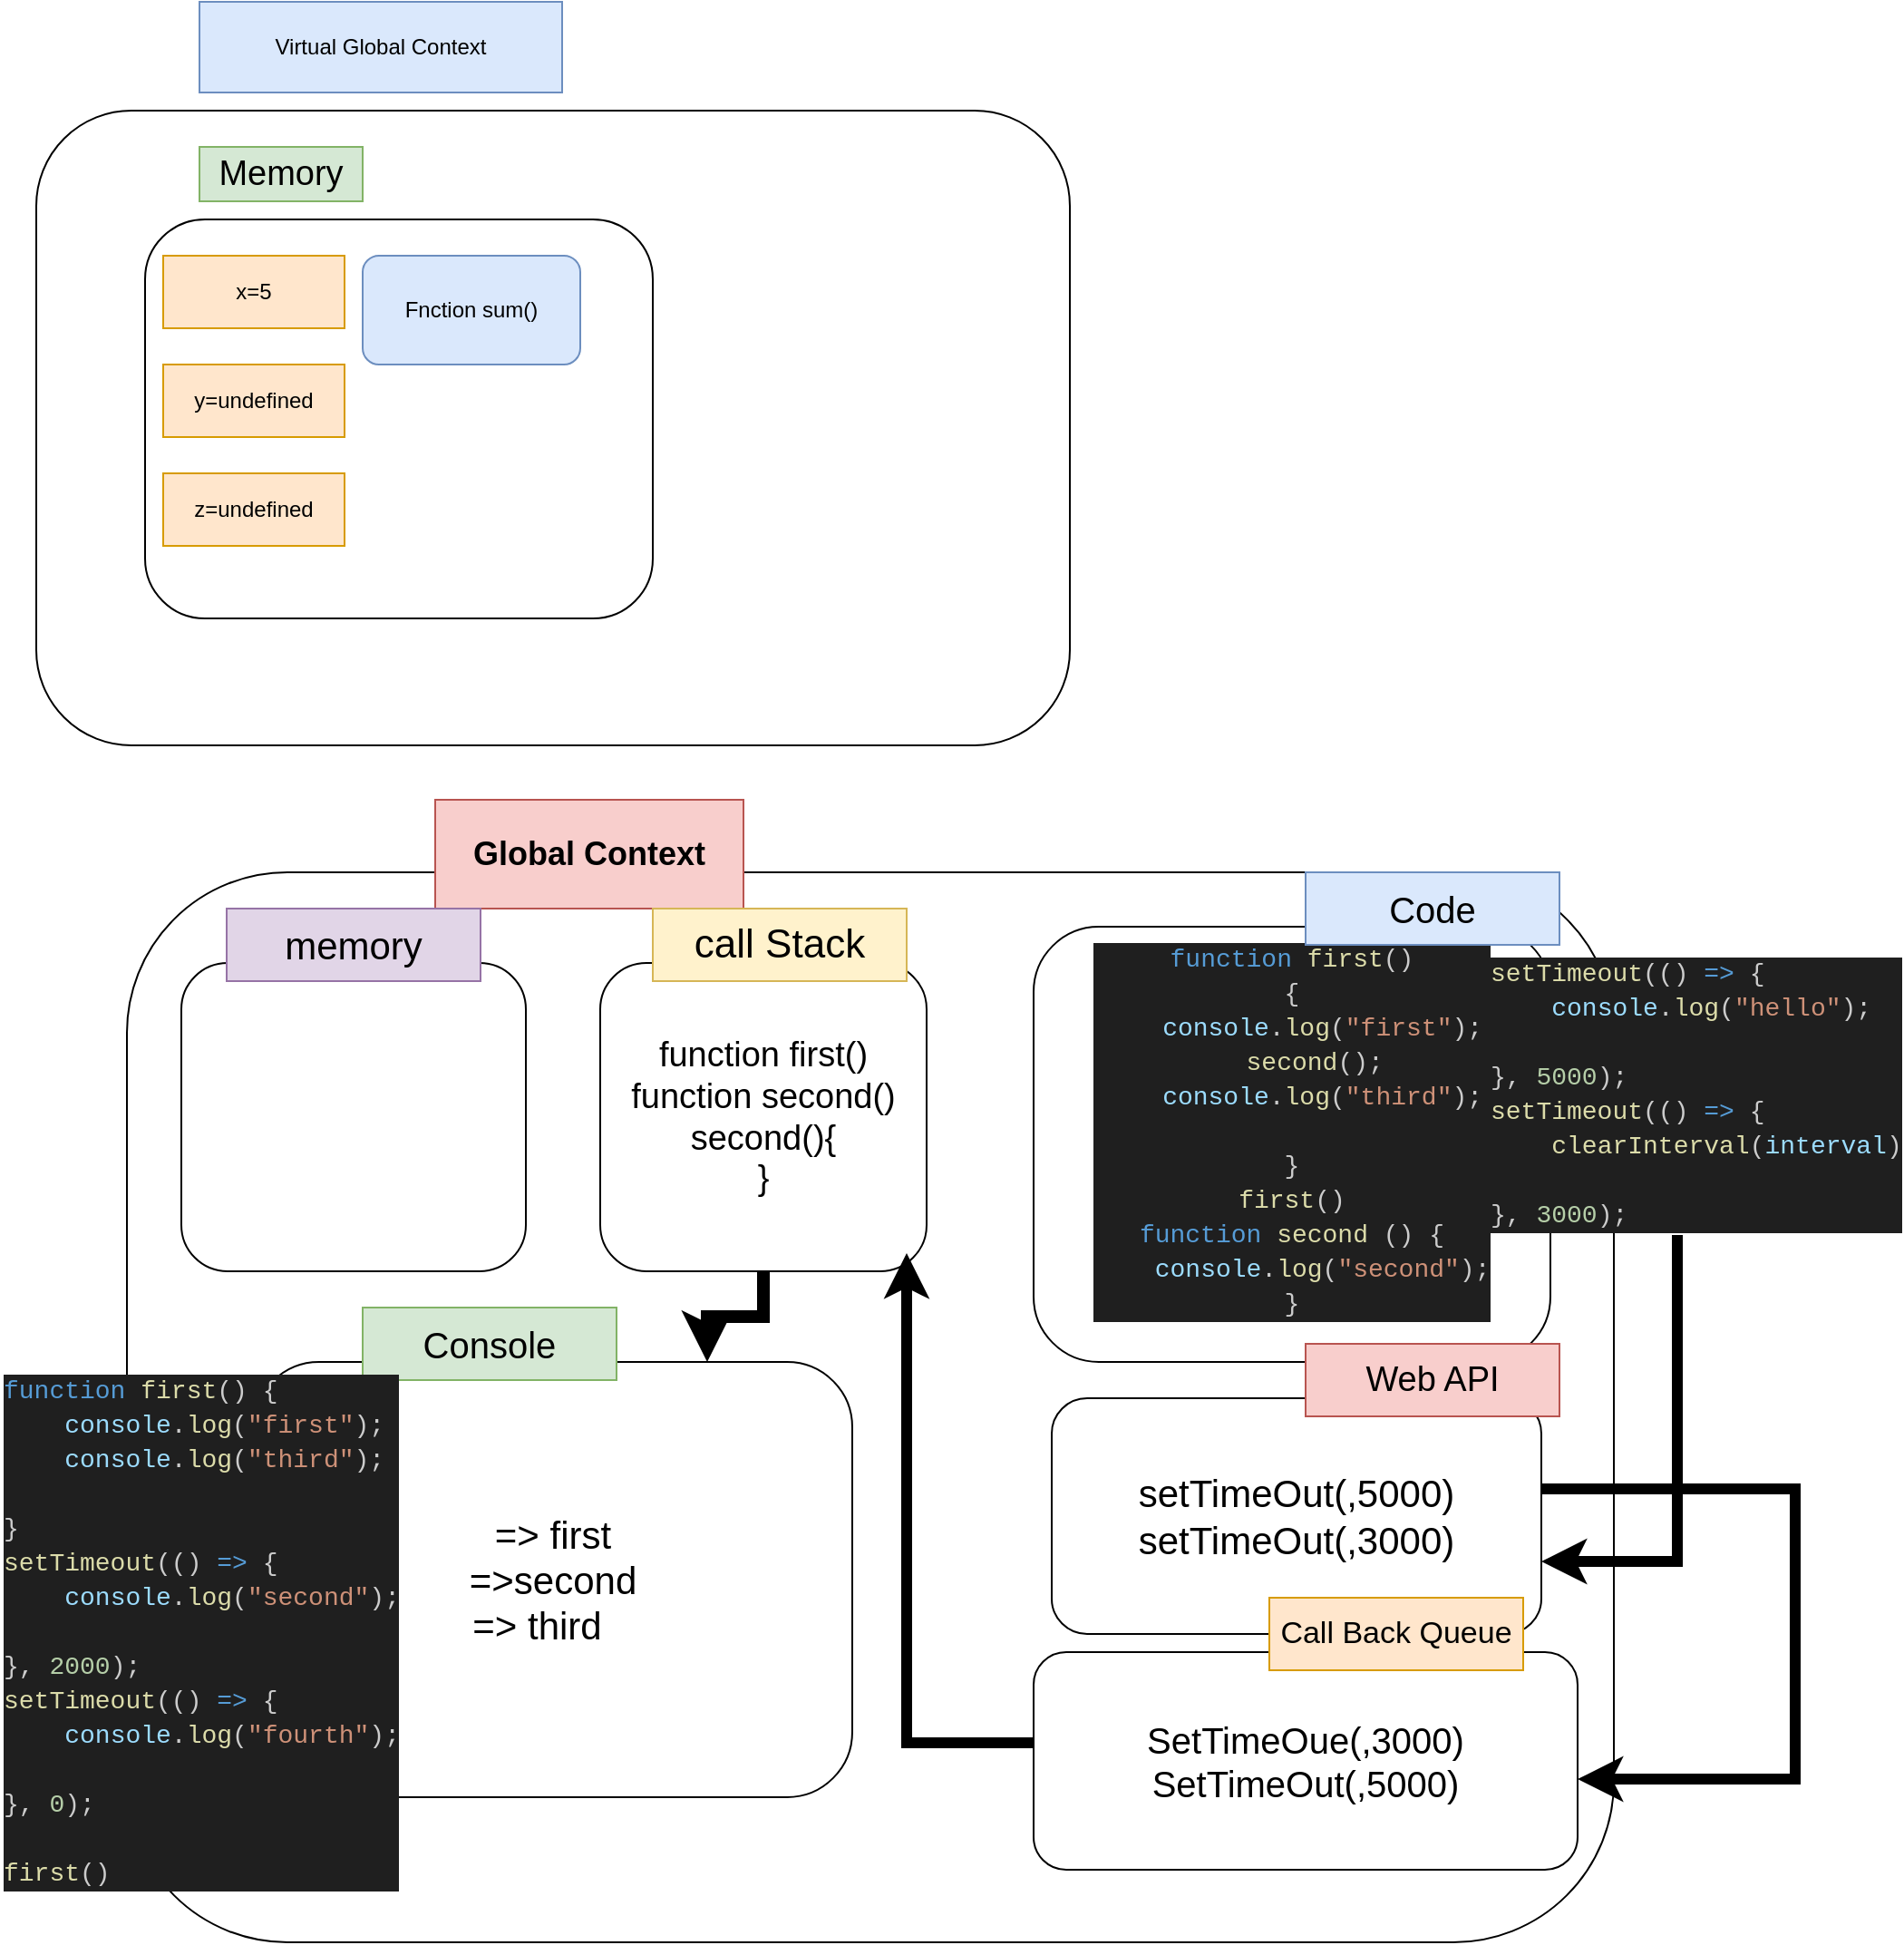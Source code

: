 <mxfile version="24.7.7">
  <diagram name="Page-1" id="S9cPz_MaTraW5SOC6wOS">
    <mxGraphModel dx="1050" dy="530" grid="1" gridSize="10" guides="1" tooltips="1" connect="1" arrows="1" fold="1" page="1" pageScale="1" pageWidth="2339" pageHeight="3300" math="0" shadow="0">
      <root>
        <mxCell id="0" />
        <mxCell id="1" parent="0" />
        <mxCell id="z9YWBfsLNNfRjljWT8vV-1" value="" style="rounded=1;whiteSpace=wrap;html=1;" vertex="1" parent="1">
          <mxGeometry x="170" y="90" width="570" height="350" as="geometry" />
        </mxCell>
        <mxCell id="z9YWBfsLNNfRjljWT8vV-2" value="Virtual Global Context" style="text;html=1;align=center;verticalAlign=middle;whiteSpace=wrap;rounded=0;fillColor=#dae8fc;strokeColor=#6c8ebf;" vertex="1" parent="1">
          <mxGeometry x="260" y="30" width="200" height="50" as="geometry" />
        </mxCell>
        <mxCell id="z9YWBfsLNNfRjljWT8vV-3" value="" style="rounded=1;whiteSpace=wrap;html=1;" vertex="1" parent="1">
          <mxGeometry x="230" y="150" width="280" height="220" as="geometry" />
        </mxCell>
        <mxCell id="z9YWBfsLNNfRjljWT8vV-4" value="&lt;font style=&quot;font-size: 19px;&quot;&gt;Memory&lt;/font&gt;" style="text;html=1;align=center;verticalAlign=middle;whiteSpace=wrap;rounded=0;fillColor=#d5e8d4;strokeColor=#82b366;" vertex="1" parent="1">
          <mxGeometry x="260" y="110" width="90" height="30" as="geometry" />
        </mxCell>
        <mxCell id="z9YWBfsLNNfRjljWT8vV-5" value="x=5" style="text;html=1;align=center;verticalAlign=middle;whiteSpace=wrap;rounded=0;fillColor=#ffe6cc;strokeColor=#d79b00;" vertex="1" parent="1">
          <mxGeometry x="240" y="170" width="100" height="40" as="geometry" />
        </mxCell>
        <mxCell id="z9YWBfsLNNfRjljWT8vV-6" value="y=undefined" style="text;html=1;align=center;verticalAlign=middle;whiteSpace=wrap;rounded=0;fillColor=#ffe6cc;strokeColor=#d79b00;" vertex="1" parent="1">
          <mxGeometry x="240" y="230" width="100" height="40" as="geometry" />
        </mxCell>
        <mxCell id="z9YWBfsLNNfRjljWT8vV-7" value="z=undefined" style="text;html=1;align=center;verticalAlign=middle;whiteSpace=wrap;rounded=0;fillColor=#ffe6cc;strokeColor=#d79b00;" vertex="1" parent="1">
          <mxGeometry x="240" y="290" width="100" height="40" as="geometry" />
        </mxCell>
        <mxCell id="z9YWBfsLNNfRjljWT8vV-8" value="Fnction sum()" style="rounded=1;whiteSpace=wrap;html=1;fillColor=#dae8fc;strokeColor=#6c8ebf;" vertex="1" parent="1">
          <mxGeometry x="350" y="170" width="120" height="60" as="geometry" />
        </mxCell>
        <mxCell id="z9YWBfsLNNfRjljWT8vV-9" value="" style="rounded=1;whiteSpace=wrap;html=1;" vertex="1" parent="1">
          <mxGeometry x="220" y="510" width="820" height="590" as="geometry" />
        </mxCell>
        <mxCell id="z9YWBfsLNNfRjljWT8vV-10" value="&lt;font style=&quot;font-size: 18px;&quot;&gt;&lt;b&gt;Global Context&lt;/b&gt;&lt;/font&gt;" style="text;html=1;align=center;verticalAlign=middle;whiteSpace=wrap;rounded=0;fillColor=#f8cecc;strokeColor=#b85450;" vertex="1" parent="1">
          <mxGeometry x="390" y="470" width="170" height="60" as="geometry" />
        </mxCell>
        <mxCell id="z9YWBfsLNNfRjljWT8vV-11" value="" style="rounded=1;whiteSpace=wrap;html=1;" vertex="1" parent="1">
          <mxGeometry x="250" y="560" width="190" height="170" as="geometry" />
        </mxCell>
        <mxCell id="z9YWBfsLNNfRjljWT8vV-27" style="edgeStyle=orthogonalEdgeStyle;rounded=0;orthogonalLoop=1;jettySize=auto;html=1;strokeWidth=7;" edge="1" parent="1" source="z9YWBfsLNNfRjljWT8vV-12" target="z9YWBfsLNNfRjljWT8vV-16">
          <mxGeometry relative="1" as="geometry">
            <Array as="points">
              <mxPoint x="571" y="755" />
              <mxPoint x="540" y="755" />
            </Array>
          </mxGeometry>
        </mxCell>
        <mxCell id="z9YWBfsLNNfRjljWT8vV-12" value="&lt;font style=&quot;font-size: 19px;&quot;&gt;function first()&lt;/font&gt;&lt;div&gt;&lt;font style=&quot;font-size: 19px;&quot;&gt;function second()&lt;/font&gt;&lt;/div&gt;&lt;div&gt;&lt;font style=&quot;font-size: 19px;&quot;&gt;second(){&lt;br&gt;}&lt;/font&gt;&lt;/div&gt;" style="rounded=1;whiteSpace=wrap;html=1;" vertex="1" parent="1">
          <mxGeometry x="481" y="560" width="180" height="170" as="geometry" />
        </mxCell>
        <mxCell id="z9YWBfsLNNfRjljWT8vV-13" value="&#xa;&lt;div style=&quot;color: #cccccc;background-color: #1f1f1f;font-family: Consolas, &#39;Courier New&#39;, monospace;font-weight: normal;font-size: 14px;line-height: 19px;white-space: pre;&quot;&gt;&lt;div&gt;&lt;span style=&quot;color: #569cd6;&quot;&gt;function&lt;/span&gt;&lt;span style=&quot;color: #cccccc;&quot;&gt; &lt;/span&gt;&lt;span style=&quot;color: #dcdcaa;&quot;&gt;first&lt;/span&gt;&lt;span style=&quot;color: #cccccc;&quot;&gt;()&lt;/span&gt;&lt;/div&gt;&lt;div&gt;&lt;span style=&quot;color: #cccccc;&quot;&gt;{&lt;/span&gt;&lt;/div&gt;&lt;div&gt;&lt;span style=&quot;color: #cccccc;&quot;&gt;&amp;nbsp; &amp;nbsp; &lt;/span&gt;&lt;span style=&quot;color: #9cdcfe;&quot;&gt;console&lt;/span&gt;&lt;span style=&quot;color: #cccccc;&quot;&gt;.&lt;/span&gt;&lt;span style=&quot;color: #dcdcaa;&quot;&gt;log&lt;/span&gt;&lt;span style=&quot;color: #cccccc;&quot;&gt;(&lt;/span&gt;&lt;span style=&quot;color: #ce9178;&quot;&gt;&quot;first&quot;&lt;/span&gt;&lt;span style=&quot;color: #cccccc;&quot;&gt;);&lt;/span&gt;&lt;/div&gt;&lt;div&gt;&lt;span style=&quot;color: #cccccc;&quot;&gt;&amp;nbsp; &amp;nbsp; &amp;nbsp;&lt;/span&gt;&lt;span style=&quot;color: #dcdcaa;&quot;&gt;second&lt;/span&gt;&lt;span style=&quot;color: #cccccc;&quot;&gt;(); &amp;nbsp;&lt;/span&gt;&lt;/div&gt;&lt;div&gt;&lt;span style=&quot;color: #cccccc;&quot;&gt;&amp;nbsp; &amp;nbsp; &lt;/span&gt;&lt;span style=&quot;color: #9cdcfe;&quot;&gt;console&lt;/span&gt;&lt;span style=&quot;color: #cccccc;&quot;&gt;.&lt;/span&gt;&lt;span style=&quot;color: #dcdcaa;&quot;&gt;log&lt;/span&gt;&lt;span style=&quot;color: #cccccc;&quot;&gt;(&lt;/span&gt;&lt;span style=&quot;color: #ce9178;&quot;&gt;&quot;third&quot;&lt;/span&gt;&lt;span style=&quot;color: #cccccc;&quot;&gt;);&lt;/span&gt;&lt;/div&gt;&lt;div&gt;&lt;span style=&quot;color: #cccccc;&quot;&gt;&amp;nbsp; &amp;nbsp; &lt;/span&gt;&lt;/div&gt;&lt;div&gt;&lt;span style=&quot;color: #cccccc;&quot;&gt;}&lt;/span&gt;&lt;/div&gt;&lt;div&gt;&lt;span style=&quot;color: #dcdcaa;&quot;&gt;first&lt;/span&gt;&lt;span style=&quot;color: #cccccc;&quot;&gt;()&lt;/span&gt;&lt;/div&gt;&lt;div&gt;&lt;span style=&quot;color: #569cd6;&quot;&gt;function&lt;/span&gt;&lt;span style=&quot;color: #cccccc;&quot;&gt; &lt;/span&gt;&lt;span style=&quot;color: #dcdcaa;&quot;&gt;second&lt;/span&gt;&lt;span style=&quot;color: #cccccc;&quot;&gt; () {&lt;/span&gt;&lt;/div&gt;&lt;div&gt;&lt;span style=&quot;color: #cccccc;&quot;&gt;&amp;nbsp; &amp;nbsp; &lt;/span&gt;&lt;span style=&quot;color: #9cdcfe;&quot;&gt;console&lt;/span&gt;&lt;span style=&quot;color: #cccccc;&quot;&gt;.&lt;/span&gt;&lt;span style=&quot;color: #dcdcaa;&quot;&gt;log&lt;/span&gt;&lt;span style=&quot;color: #cccccc;&quot;&gt;(&lt;/span&gt;&lt;span style=&quot;color: #ce9178;&quot;&gt;&quot;second&quot;&lt;/span&gt;&lt;span style=&quot;color: #cccccc;&quot;&gt;);&lt;/span&gt;&lt;/div&gt;&lt;div&gt;&lt;span style=&quot;color: #cccccc;&quot;&gt;}&lt;/span&gt;&lt;/div&gt;&lt;/div&gt;&#xa;&#xa;" style="rounded=1;whiteSpace=wrap;html=1;" vertex="1" parent="1">
          <mxGeometry x="720" y="540" width="285" height="240" as="geometry" />
        </mxCell>
        <mxCell id="z9YWBfsLNNfRjljWT8vV-25" style="edgeStyle=orthogonalEdgeStyle;rounded=0;orthogonalLoop=1;jettySize=auto;html=1;strokeWidth=6;" edge="1" parent="1" source="z9YWBfsLNNfRjljWT8vV-14" target="z9YWBfsLNNfRjljWT8vV-15">
          <mxGeometry relative="1" as="geometry">
            <Array as="points">
              <mxPoint x="1140" y="850" />
              <mxPoint x="1140" y="1010" />
            </Array>
          </mxGeometry>
        </mxCell>
        <mxCell id="z9YWBfsLNNfRjljWT8vV-14" value="&lt;span style=&quot;font-size: 21px;&quot;&gt;setTimeOut(,5000)&lt;/span&gt;&lt;br&gt;&lt;div&gt;&lt;span style=&quot;font-size: 21px;&quot;&gt;setTimeOut(,3000)&lt;/span&gt;&lt;/div&gt;" style="rounded=1;whiteSpace=wrap;html=1;" vertex="1" parent="1">
          <mxGeometry x="730" y="800" width="270" height="130" as="geometry" />
        </mxCell>
        <mxCell id="z9YWBfsLNNfRjljWT8vV-26" style="edgeStyle=orthogonalEdgeStyle;rounded=0;orthogonalLoop=1;jettySize=auto;html=1;exitX=0.001;exitY=0.43;exitDx=0;exitDy=0;exitPerimeter=0;strokeWidth=6;" edge="1" parent="1" source="z9YWBfsLNNfRjljWT8vV-15">
          <mxGeometry relative="1" as="geometry">
            <mxPoint x="710" y="990" as="sourcePoint" />
            <mxPoint x="650" y="720" as="targetPoint" />
            <Array as="points">
              <mxPoint x="720" y="990" />
              <mxPoint x="650" y="990" />
            </Array>
          </mxGeometry>
        </mxCell>
        <mxCell id="z9YWBfsLNNfRjljWT8vV-15" value="&lt;font style=&quot;font-size: 20px;&quot;&gt;SetTimeOue(,3000)&lt;/font&gt;&lt;div&gt;&lt;font style=&quot;font-size: 20px;&quot;&gt;SetTimeOut(,5000)&lt;/font&gt;&lt;/div&gt;" style="rounded=1;whiteSpace=wrap;html=1;" vertex="1" parent="1">
          <mxGeometry x="720" y="940" width="300" height="120" as="geometry" />
        </mxCell>
        <mxCell id="z9YWBfsLNNfRjljWT8vV-16" value="&lt;font style=&quot;font-size: 21px;&quot;&gt;=&amp;gt; first&lt;/font&gt;&lt;div&gt;&lt;font style=&quot;font-size: 21px;&quot;&gt;=&amp;gt;second&lt;/font&gt;&lt;/div&gt;&lt;div&gt;&lt;font style=&quot;font-size: 21px;&quot;&gt;=&amp;gt; third&amp;nbsp; &amp;nbsp;&lt;/font&gt;&lt;/div&gt;" style="rounded=1;whiteSpace=wrap;html=1;" vertex="1" parent="1">
          <mxGeometry x="290" y="780" width="330" height="240" as="geometry" />
        </mxCell>
        <mxCell id="z9YWBfsLNNfRjljWT8vV-17" value="&lt;font style=&quot;font-size: 20px;&quot;&gt;Code&lt;/font&gt;" style="text;html=1;align=center;verticalAlign=middle;whiteSpace=wrap;rounded=0;fillColor=#dae8fc;strokeColor=#6c8ebf;" vertex="1" parent="1">
          <mxGeometry x="870" y="510" width="140" height="40" as="geometry" />
        </mxCell>
        <mxCell id="z9YWBfsLNNfRjljWT8vV-18" value="&lt;font style=&quot;font-size: 22px;&quot;&gt;call Stack&lt;/font&gt;" style="text;html=1;align=center;verticalAlign=middle;whiteSpace=wrap;rounded=0;fillColor=#fff2cc;strokeColor=#d6b656;" vertex="1" parent="1">
          <mxGeometry x="510" y="530" width="140" height="40" as="geometry" />
        </mxCell>
        <mxCell id="z9YWBfsLNNfRjljWT8vV-19" value="&lt;font style=&quot;font-size: 21px;&quot;&gt;memory&lt;/font&gt;" style="text;html=1;align=center;verticalAlign=middle;whiteSpace=wrap;rounded=0;fillColor=#e1d5e7;strokeColor=#9673a6;" vertex="1" parent="1">
          <mxGeometry x="275" y="530" width="140" height="40" as="geometry" />
        </mxCell>
        <mxCell id="z9YWBfsLNNfRjljWT8vV-20" value="&lt;font style=&quot;font-size: 19px;&quot;&gt;Web API&lt;/font&gt;" style="text;html=1;align=center;verticalAlign=middle;whiteSpace=wrap;rounded=0;fillColor=#f8cecc;strokeColor=#b85450;" vertex="1" parent="1">
          <mxGeometry x="870" y="770" width="140" height="40" as="geometry" />
        </mxCell>
        <mxCell id="z9YWBfsLNNfRjljWT8vV-21" value="&lt;font style=&quot;font-size: 17px;&quot;&gt;Call Back Queue&lt;/font&gt;" style="text;html=1;align=center;verticalAlign=middle;whiteSpace=wrap;rounded=0;fillColor=#ffe6cc;strokeColor=#d79b00;" vertex="1" parent="1">
          <mxGeometry x="850" y="910" width="140" height="40" as="geometry" />
        </mxCell>
        <mxCell id="z9YWBfsLNNfRjljWT8vV-22" value="&lt;font style=&quot;font-size: 20px;&quot;&gt;Console&lt;/font&gt;" style="text;html=1;align=center;verticalAlign=middle;whiteSpace=wrap;rounded=0;fillColor=#d5e8d4;strokeColor=#82b366;" vertex="1" parent="1">
          <mxGeometry x="350" y="750" width="140" height="40" as="geometry" />
        </mxCell>
        <mxCell id="z9YWBfsLNNfRjljWT8vV-23" value="&lt;div style=&quot;color: #cccccc;background-color: #1f1f1f;font-family: Consolas, &#39;Courier New&#39;, monospace;font-weight: normal;font-size: 14px;line-height: 19px;white-space: pre;&quot;&gt;&lt;div&gt;&lt;span style=&quot;color: #dcdcaa;&quot;&gt;setTimeout&lt;/span&gt;&lt;span style=&quot;color: #cccccc;&quot;&gt;(() &lt;/span&gt;&lt;span style=&quot;color: #569cd6;&quot;&gt;=&amp;gt;&lt;/span&gt;&lt;span style=&quot;color: #cccccc;&quot;&gt; {&lt;/span&gt;&lt;/div&gt;&lt;div&gt;&lt;span style=&quot;color: #cccccc;&quot;&gt;&amp;nbsp; &amp;nbsp; &lt;/span&gt;&lt;span style=&quot;color: #9cdcfe;&quot;&gt;console&lt;/span&gt;&lt;span style=&quot;color: #cccccc;&quot;&gt;.&lt;/span&gt;&lt;span style=&quot;color: #dcdcaa;&quot;&gt;log&lt;/span&gt;&lt;span style=&quot;color: #cccccc;&quot;&gt;(&lt;/span&gt;&lt;span style=&quot;color: #ce9178;&quot;&gt;&quot;hello&quot;&lt;/span&gt;&lt;span style=&quot;color: #cccccc;&quot;&gt;);&lt;/span&gt;&lt;/div&gt;&lt;div&gt;&lt;span style=&quot;color: #cccccc;&quot;&gt;&amp;nbsp; &amp;nbsp; &lt;/span&gt;&lt;/div&gt;&lt;div&gt;&lt;span style=&quot;color: #cccccc;&quot;&gt;}, &lt;/span&gt;&lt;span style=&quot;color: #b5cea8;&quot;&gt;5000&lt;/span&gt;&lt;span style=&quot;color: #cccccc;&quot;&gt;);&lt;/span&gt;&lt;/div&gt;&lt;div&gt;&lt;span style=&quot;color: #dcdcaa;&quot;&gt;setTimeout&lt;/span&gt;&lt;span style=&quot;color: #cccccc;&quot;&gt;(() &lt;/span&gt;&lt;span style=&quot;color: #569cd6;&quot;&gt;=&amp;gt;&lt;/span&gt;&lt;span style=&quot;color: #cccccc;&quot;&gt; {&lt;/span&gt;&lt;/div&gt;&lt;div&gt;&lt;span style=&quot;color: #cccccc;&quot;&gt;&amp;nbsp; &amp;nbsp; &lt;/span&gt;&lt;span style=&quot;color: #dcdcaa;&quot;&gt;clearInterval&lt;/span&gt;&lt;span style=&quot;color: #cccccc;&quot;&gt;(&lt;/span&gt;&lt;span style=&quot;color: #9cdcfe;&quot;&gt;interval&lt;/span&gt;&lt;span style=&quot;color: #cccccc;&quot;&gt;)&lt;/span&gt;&lt;/div&gt;&lt;div&gt;&lt;span style=&quot;color: #cccccc;&quot;&gt;&amp;nbsp; &amp;nbsp; &lt;/span&gt;&lt;/div&gt;&lt;div&gt;&lt;span style=&quot;color: #cccccc;&quot;&gt;}, &lt;/span&gt;&lt;span style=&quot;color: #b5cea8;&quot;&gt;3000&lt;/span&gt;&lt;span style=&quot;color: #cccccc;&quot;&gt;);&lt;/span&gt;&lt;/div&gt;&lt;/div&gt;" style="text;whiteSpace=wrap;html=1;" vertex="1" parent="1">
          <mxGeometry x="970" y="550" width="210" height="160" as="geometry" />
        </mxCell>
        <mxCell id="z9YWBfsLNNfRjljWT8vV-24" style="edgeStyle=orthogonalEdgeStyle;rounded=0;orthogonalLoop=1;jettySize=auto;html=1;strokeWidth=6;" edge="1" parent="1" source="z9YWBfsLNNfRjljWT8vV-23" target="z9YWBfsLNNfRjljWT8vV-14">
          <mxGeometry relative="1" as="geometry">
            <Array as="points">
              <mxPoint x="1075" y="890" />
            </Array>
          </mxGeometry>
        </mxCell>
        <mxCell id="z9YWBfsLNNfRjljWT8vV-28" value="&lt;div style=&quot;color: #cccccc;background-color: #1f1f1f;font-family: Consolas, &#39;Courier New&#39;, monospace;font-weight: normal;font-size: 14px;line-height: 19px;white-space: pre;&quot;&gt;&lt;div&gt;&lt;span style=&quot;color: #569cd6;&quot;&gt;function&lt;/span&gt;&lt;span style=&quot;color: #cccccc;&quot;&gt; &lt;/span&gt;&lt;span style=&quot;color: #dcdcaa;&quot;&gt;first&lt;/span&gt;&lt;span style=&quot;color: #cccccc;&quot;&gt;() {&lt;/span&gt;&lt;/div&gt;&lt;div&gt;&lt;span style=&quot;color: #cccccc;&quot;&gt;&amp;nbsp; &amp;nbsp; &lt;/span&gt;&lt;span style=&quot;color: #9cdcfe;&quot;&gt;console&lt;/span&gt;&lt;span style=&quot;color: #cccccc;&quot;&gt;.&lt;/span&gt;&lt;span style=&quot;color: #dcdcaa;&quot;&gt;log&lt;/span&gt;&lt;span style=&quot;color: #cccccc;&quot;&gt;(&lt;/span&gt;&lt;span style=&quot;color: #ce9178;&quot;&gt;&quot;first&quot;&lt;/span&gt;&lt;span style=&quot;color: #cccccc;&quot;&gt;);&lt;/span&gt;&lt;/div&gt;&lt;div&gt;&lt;span style=&quot;color: #cccccc;&quot;&gt;&amp;nbsp; &amp;nbsp; &lt;/span&gt;&lt;span style=&quot;color: #9cdcfe;&quot;&gt;console&lt;/span&gt;&lt;span style=&quot;color: #cccccc;&quot;&gt;.&lt;/span&gt;&lt;span style=&quot;color: #dcdcaa;&quot;&gt;log&lt;/span&gt;&lt;span style=&quot;color: #cccccc;&quot;&gt;(&lt;/span&gt;&lt;span style=&quot;color: #ce9178;&quot;&gt;&quot;third&quot;&lt;/span&gt;&lt;span style=&quot;color: #cccccc;&quot;&gt;);&lt;/span&gt;&lt;/div&gt;&lt;div&gt;&lt;span style=&quot;color: #cccccc;&quot;&gt;&amp;nbsp; &amp;nbsp; &lt;/span&gt;&lt;/div&gt;&lt;div&gt;&lt;span style=&quot;color: #cccccc;&quot;&gt;}&lt;/span&gt;&lt;/div&gt;&lt;div&gt;&lt;span style=&quot;color: #dcdcaa;&quot;&gt;setTimeout&lt;/span&gt;&lt;span style=&quot;color: #cccccc;&quot;&gt;(() &lt;/span&gt;&lt;span style=&quot;color: #569cd6;&quot;&gt;=&amp;gt;&lt;/span&gt;&lt;span style=&quot;color: #cccccc;&quot;&gt; {&lt;/span&gt;&lt;/div&gt;&lt;div&gt;&lt;span style=&quot;color: #cccccc;&quot;&gt;&amp;nbsp; &amp;nbsp; &lt;/span&gt;&lt;span style=&quot;color: #9cdcfe;&quot;&gt;console&lt;/span&gt;&lt;span style=&quot;color: #cccccc;&quot;&gt;.&lt;/span&gt;&lt;span style=&quot;color: #dcdcaa;&quot;&gt;log&lt;/span&gt;&lt;span style=&quot;color: #cccccc;&quot;&gt;(&lt;/span&gt;&lt;span style=&quot;color: #ce9178;&quot;&gt;&quot;second&quot;&lt;/span&gt;&lt;span style=&quot;color: #cccccc;&quot;&gt;);&lt;/span&gt;&lt;/div&gt;&lt;div&gt;&lt;span style=&quot;color: #cccccc;&quot;&gt;&amp;nbsp; &amp;nbsp; &lt;/span&gt;&lt;/div&gt;&lt;div&gt;&lt;span style=&quot;color: #cccccc;&quot;&gt;}, &lt;/span&gt;&lt;span style=&quot;color: #b5cea8;&quot;&gt;2000&lt;/span&gt;&lt;span style=&quot;color: #cccccc;&quot;&gt;);&lt;/span&gt;&lt;/div&gt;&lt;div&gt;&lt;span style=&quot;color: #dcdcaa;&quot;&gt;setTimeout&lt;/span&gt;&lt;span style=&quot;color: #cccccc;&quot;&gt;(() &lt;/span&gt;&lt;span style=&quot;color: #569cd6;&quot;&gt;=&amp;gt;&lt;/span&gt;&lt;span style=&quot;color: #cccccc;&quot;&gt; {&lt;/span&gt;&lt;/div&gt;&lt;div&gt;&lt;span style=&quot;color: #cccccc;&quot;&gt;&amp;nbsp; &amp;nbsp; &lt;/span&gt;&lt;span style=&quot;color: #9cdcfe;&quot;&gt;console&lt;/span&gt;&lt;span style=&quot;color: #cccccc;&quot;&gt;.&lt;/span&gt;&lt;span style=&quot;color: #dcdcaa;&quot;&gt;log&lt;/span&gt;&lt;span style=&quot;color: #cccccc;&quot;&gt;(&lt;/span&gt;&lt;span style=&quot;color: #ce9178;&quot;&gt;&quot;fourth&quot;&lt;/span&gt;&lt;span style=&quot;color: #cccccc;&quot;&gt;);&lt;/span&gt;&lt;/div&gt;&lt;div&gt;&lt;span style=&quot;color: #cccccc;&quot;&gt;&amp;nbsp; &amp;nbsp; &lt;/span&gt;&lt;/div&gt;&lt;div&gt;&lt;span style=&quot;color: #cccccc;&quot;&gt;}, &lt;/span&gt;&lt;span style=&quot;color: #b5cea8;&quot;&gt;0&lt;/span&gt;&lt;span style=&quot;color: #cccccc;&quot;&gt;);&lt;/span&gt;&lt;/div&gt;&lt;br&gt;&lt;div&gt;&lt;span style=&quot;color: #dcdcaa;&quot;&gt;first&lt;/span&gt;&lt;span style=&quot;color: #cccccc;&quot;&gt;()&lt;/span&gt;&lt;/div&gt;&lt;/div&gt;" style="text;whiteSpace=wrap;html=1;" vertex="1" parent="1">
          <mxGeometry x="150" y="780" width="230" height="310" as="geometry" />
        </mxCell>
      </root>
    </mxGraphModel>
  </diagram>
</mxfile>
